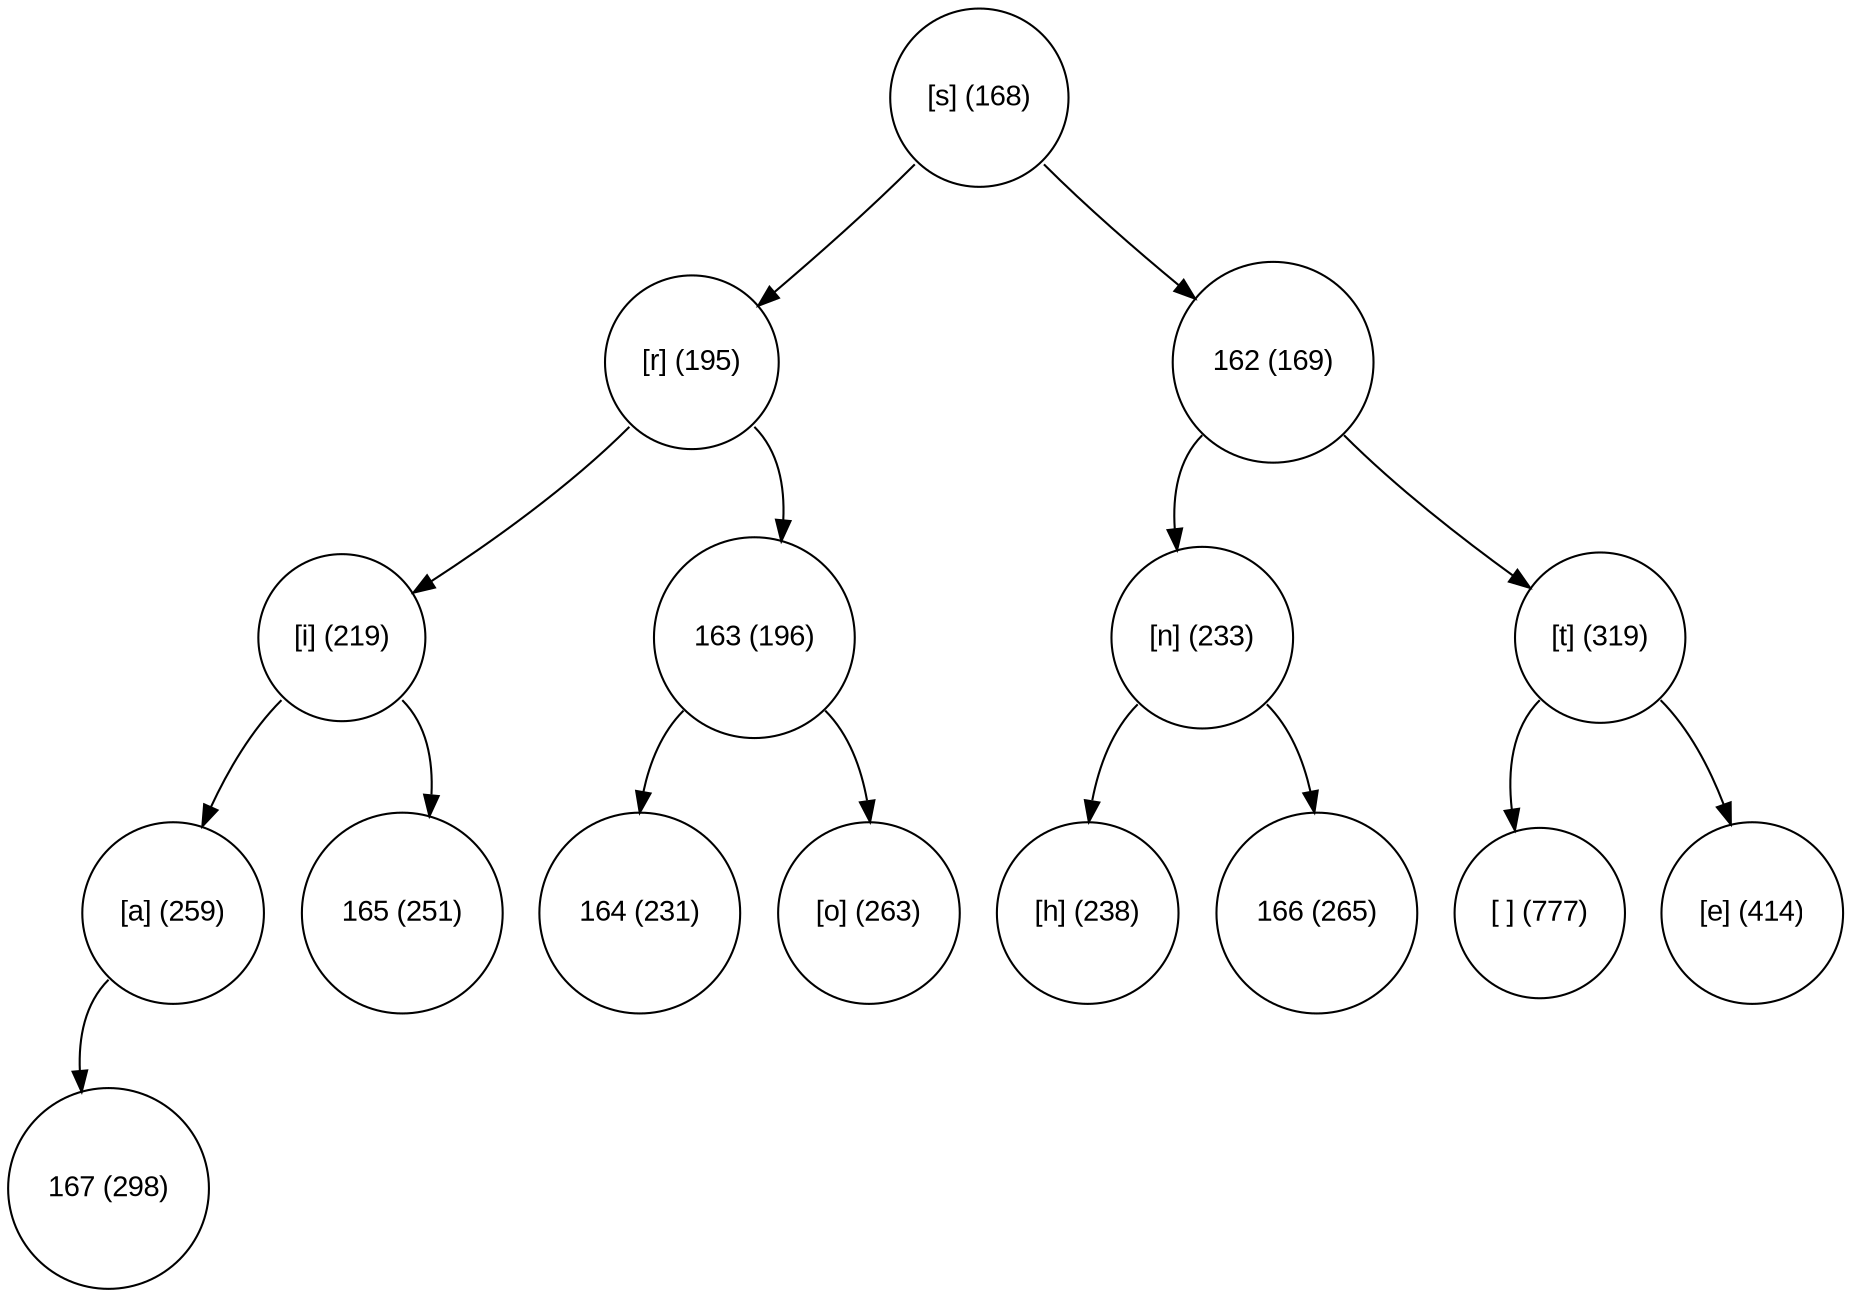 digraph move_up {
	node [fontname="Arial", shape="circle", width=0.5]; 

	0 [label = "[s] (168)"];
	0:sw -> 1;
	1 [label = "[r] (195)"];
	1:sw -> 3;
	3 [label = "[i] (219)"];
	3:sw -> 7;
	7 [label = "[a] (259)"];
	7:sw -> 15;
	15 [label = "167 (298)"];
	3:se -> 8;
	8 [label = "165 (251)"];
	1:se -> 4;
	4 [label = "163 (196)"];
	4:sw -> 9;
	9 [label = "164 (231)"];
	4:se -> 10;
	10 [label = "[o] (263)"];
	0:se -> 2;
	2 [label = "162 (169)"];
	2:sw -> 5;
	5 [label = "[n] (233)"];
	5:sw -> 11;
	11 [label = "[h] (238)"];
	5:se -> 12;
	12 [label = "166 (265)"];
	2:se -> 6;
	6 [label = "[t] (319)"];
	6:sw -> 13;
	13 [label = "[ ] (777)"];
	6:se -> 14;
	14 [label = "[e] (414)"];
}
